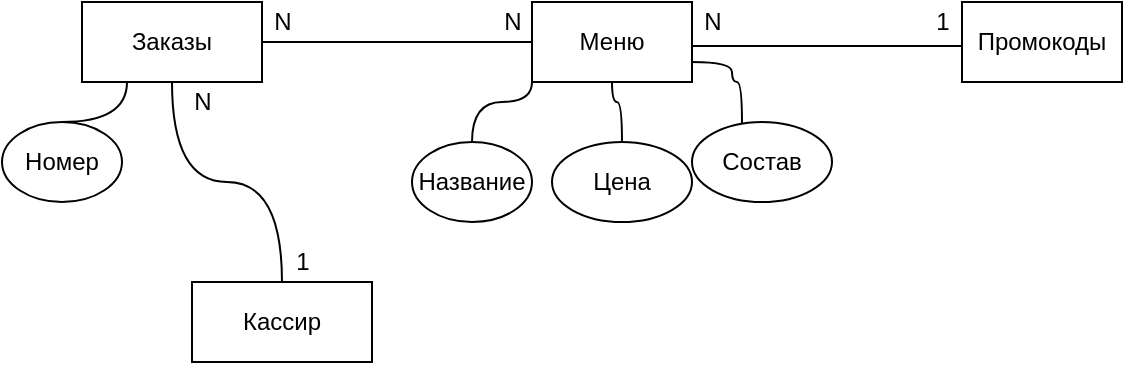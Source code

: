 <mxfile version="14.1.2" type="github">
  <diagram id="0dHdGBZlcimvSgmyDxel" name="Page-1">
    <mxGraphModel dx="948" dy="548" grid="1" gridSize="10" guides="1" tooltips="1" connect="1" arrows="1" fold="1" page="1" pageScale="1" pageWidth="850" pageHeight="1100" math="0" shadow="0">
      <root>
        <mxCell id="0" />
        <mxCell id="1" parent="0" />
        <mxCell id="juQlZwff0E2Timq0JEoc-14" value="" style="edgeStyle=orthogonalEdgeStyle;rounded=0;orthogonalLoop=1;jettySize=auto;html=1;endArrow=none;endFill=0;entryX=0;entryY=0.5;entryDx=0;entryDy=0;" edge="1" parent="1" source="juQlZwff0E2Timq0JEoc-1" target="juQlZwff0E2Timq0JEoc-3">
          <mxGeometry relative="1" as="geometry">
            <mxPoint x="275" y="70" as="targetPoint" />
          </mxGeometry>
        </mxCell>
        <mxCell id="juQlZwff0E2Timq0JEoc-17" style="edgeStyle=orthogonalEdgeStyle;orthogonalLoop=1;jettySize=auto;html=1;exitX=0.25;exitY=1;exitDx=0;exitDy=0;entryX=0.5;entryY=0;entryDx=0;entryDy=0;endArrow=none;endFill=0;curved=1;" edge="1" parent="1" source="juQlZwff0E2Timq0JEoc-1" target="juQlZwff0E2Timq0JEoc-2">
          <mxGeometry relative="1" as="geometry">
            <Array as="points">
              <mxPoint x="172" y="110" />
            </Array>
          </mxGeometry>
        </mxCell>
        <mxCell id="juQlZwff0E2Timq0JEoc-22" value="" style="edgeStyle=orthogonalEdgeStyle;curved=1;orthogonalLoop=1;jettySize=auto;html=1;endArrow=none;endFill=0;entryX=0.5;entryY=0;entryDx=0;entryDy=0;" edge="1" parent="1" source="juQlZwff0E2Timq0JEoc-1" target="juQlZwff0E2Timq0JEoc-23">
          <mxGeometry relative="1" as="geometry">
            <mxPoint x="240" y="200" as="targetPoint" />
          </mxGeometry>
        </mxCell>
        <mxCell id="juQlZwff0E2Timq0JEoc-1" value="Заказы" style="rounded=0;whiteSpace=wrap;html=1;" vertex="1" parent="1">
          <mxGeometry x="150" y="50" width="90" height="40" as="geometry" />
        </mxCell>
        <mxCell id="juQlZwff0E2Timq0JEoc-2" value="Номер" style="ellipse;whiteSpace=wrap;html=1;" vertex="1" parent="1">
          <mxGeometry x="110" y="110" width="60" height="40" as="geometry" />
        </mxCell>
        <mxCell id="juQlZwff0E2Timq0JEoc-12" value="" style="edgeStyle=orthogonalEdgeStyle;rounded=0;orthogonalLoop=1;jettySize=auto;html=1;entryX=1.066;entryY=1.1;entryDx=0;entryDy=0;entryPerimeter=0;endArrow=none;endFill=0;" edge="1" parent="1" source="juQlZwff0E2Timq0JEoc-3" target="juQlZwff0E2Timq0JEoc-8">
          <mxGeometry relative="1" as="geometry">
            <mxPoint x="515" y="70" as="targetPoint" />
            <Array as="points">
              <mxPoint x="490" y="72" />
              <mxPoint x="490" y="72" />
            </Array>
          </mxGeometry>
        </mxCell>
        <mxCell id="juQlZwff0E2Timq0JEoc-3" value="Меню" style="rounded=0;whiteSpace=wrap;html=1;" vertex="1" parent="1">
          <mxGeometry x="375" y="50" width="80" height="40" as="geometry" />
        </mxCell>
        <mxCell id="juQlZwff0E2Timq0JEoc-21" value="" style="edgeStyle=orthogonalEdgeStyle;curved=1;orthogonalLoop=1;jettySize=auto;html=1;endArrow=none;endFill=0;entryX=0;entryY=1;entryDx=0;entryDy=0;" edge="1" parent="1" source="juQlZwff0E2Timq0JEoc-4" target="juQlZwff0E2Timq0JEoc-3">
          <mxGeometry relative="1" as="geometry" />
        </mxCell>
        <mxCell id="juQlZwff0E2Timq0JEoc-4" value="Название" style="ellipse;whiteSpace=wrap;html=1;" vertex="1" parent="1">
          <mxGeometry x="315" y="120" width="60" height="40" as="geometry" />
        </mxCell>
        <mxCell id="juQlZwff0E2Timq0JEoc-19" value="" style="edgeStyle=orthogonalEdgeStyle;curved=1;orthogonalLoop=1;jettySize=auto;html=1;endArrow=none;endFill=0;" edge="1" parent="1" source="juQlZwff0E2Timq0JEoc-5" target="juQlZwff0E2Timq0JEoc-3">
          <mxGeometry relative="1" as="geometry" />
        </mxCell>
        <mxCell id="juQlZwff0E2Timq0JEoc-5" value="Цена" style="ellipse;whiteSpace=wrap;html=1;" vertex="1" parent="1">
          <mxGeometry x="385" y="120" width="70" height="40" as="geometry" />
        </mxCell>
        <mxCell id="juQlZwff0E2Timq0JEoc-20" style="edgeStyle=orthogonalEdgeStyle;curved=1;orthogonalLoop=1;jettySize=auto;html=1;endArrow=none;endFill=0;entryX=1;entryY=0.75;entryDx=0;entryDy=0;" edge="1" parent="1" source="juQlZwff0E2Timq0JEoc-6" target="juQlZwff0E2Timq0JEoc-3">
          <mxGeometry relative="1" as="geometry">
            <mxPoint x="490" y="90" as="targetPoint" />
            <Array as="points">
              <mxPoint x="480" y="130" />
              <mxPoint x="480" y="90" />
              <mxPoint x="475" y="90" />
              <mxPoint x="475" y="80" />
            </Array>
          </mxGeometry>
        </mxCell>
        <mxCell id="juQlZwff0E2Timq0JEoc-6" value="Состав" style="ellipse;whiteSpace=wrap;html=1;" vertex="1" parent="1">
          <mxGeometry x="455" y="110" width="70" height="40" as="geometry" />
        </mxCell>
        <mxCell id="juQlZwff0E2Timq0JEoc-7" value="Промокоды" style="rounded=0;whiteSpace=wrap;html=1;" vertex="1" parent="1">
          <mxGeometry x="590" y="50" width="80" height="40" as="geometry" />
        </mxCell>
        <mxCell id="juQlZwff0E2Timq0JEoc-8" value="1" style="text;html=1;align=center;verticalAlign=middle;resizable=0;points=[];autosize=1;" vertex="1" parent="1">
          <mxGeometry x="570" y="50" width="20" height="20" as="geometry" />
        </mxCell>
        <mxCell id="juQlZwff0E2Timq0JEoc-9" value="N" style="text;html=1;align=center;verticalAlign=middle;resizable=0;points=[];autosize=1;" vertex="1" parent="1">
          <mxGeometry x="455" y="50" width="20" height="20" as="geometry" />
        </mxCell>
        <mxCell id="juQlZwff0E2Timq0JEoc-15" value="N" style="text;html=1;align=center;verticalAlign=middle;resizable=0;points=[];autosize=1;" vertex="1" parent="1">
          <mxGeometry x="355" y="50" width="20" height="20" as="geometry" />
        </mxCell>
        <mxCell id="juQlZwff0E2Timq0JEoc-16" value="N" style="text;html=1;align=center;verticalAlign=middle;resizable=0;points=[];autosize=1;" vertex="1" parent="1">
          <mxGeometry x="240" y="50" width="20" height="20" as="geometry" />
        </mxCell>
        <mxCell id="juQlZwff0E2Timq0JEoc-23" value="Кассир" style="rounded=0;whiteSpace=wrap;html=1;" vertex="1" parent="1">
          <mxGeometry x="205" y="190" width="90" height="40" as="geometry" />
        </mxCell>
        <mxCell id="juQlZwff0E2Timq0JEoc-24" value="N" style="text;html=1;align=center;verticalAlign=middle;resizable=0;points=[];autosize=1;" vertex="1" parent="1">
          <mxGeometry x="200" y="90" width="20" height="20" as="geometry" />
        </mxCell>
        <mxCell id="juQlZwff0E2Timq0JEoc-25" value="1" style="text;html=1;align=center;verticalAlign=middle;resizable=0;points=[];autosize=1;" vertex="1" parent="1">
          <mxGeometry x="250" y="170" width="20" height="20" as="geometry" />
        </mxCell>
      </root>
    </mxGraphModel>
  </diagram>
</mxfile>
